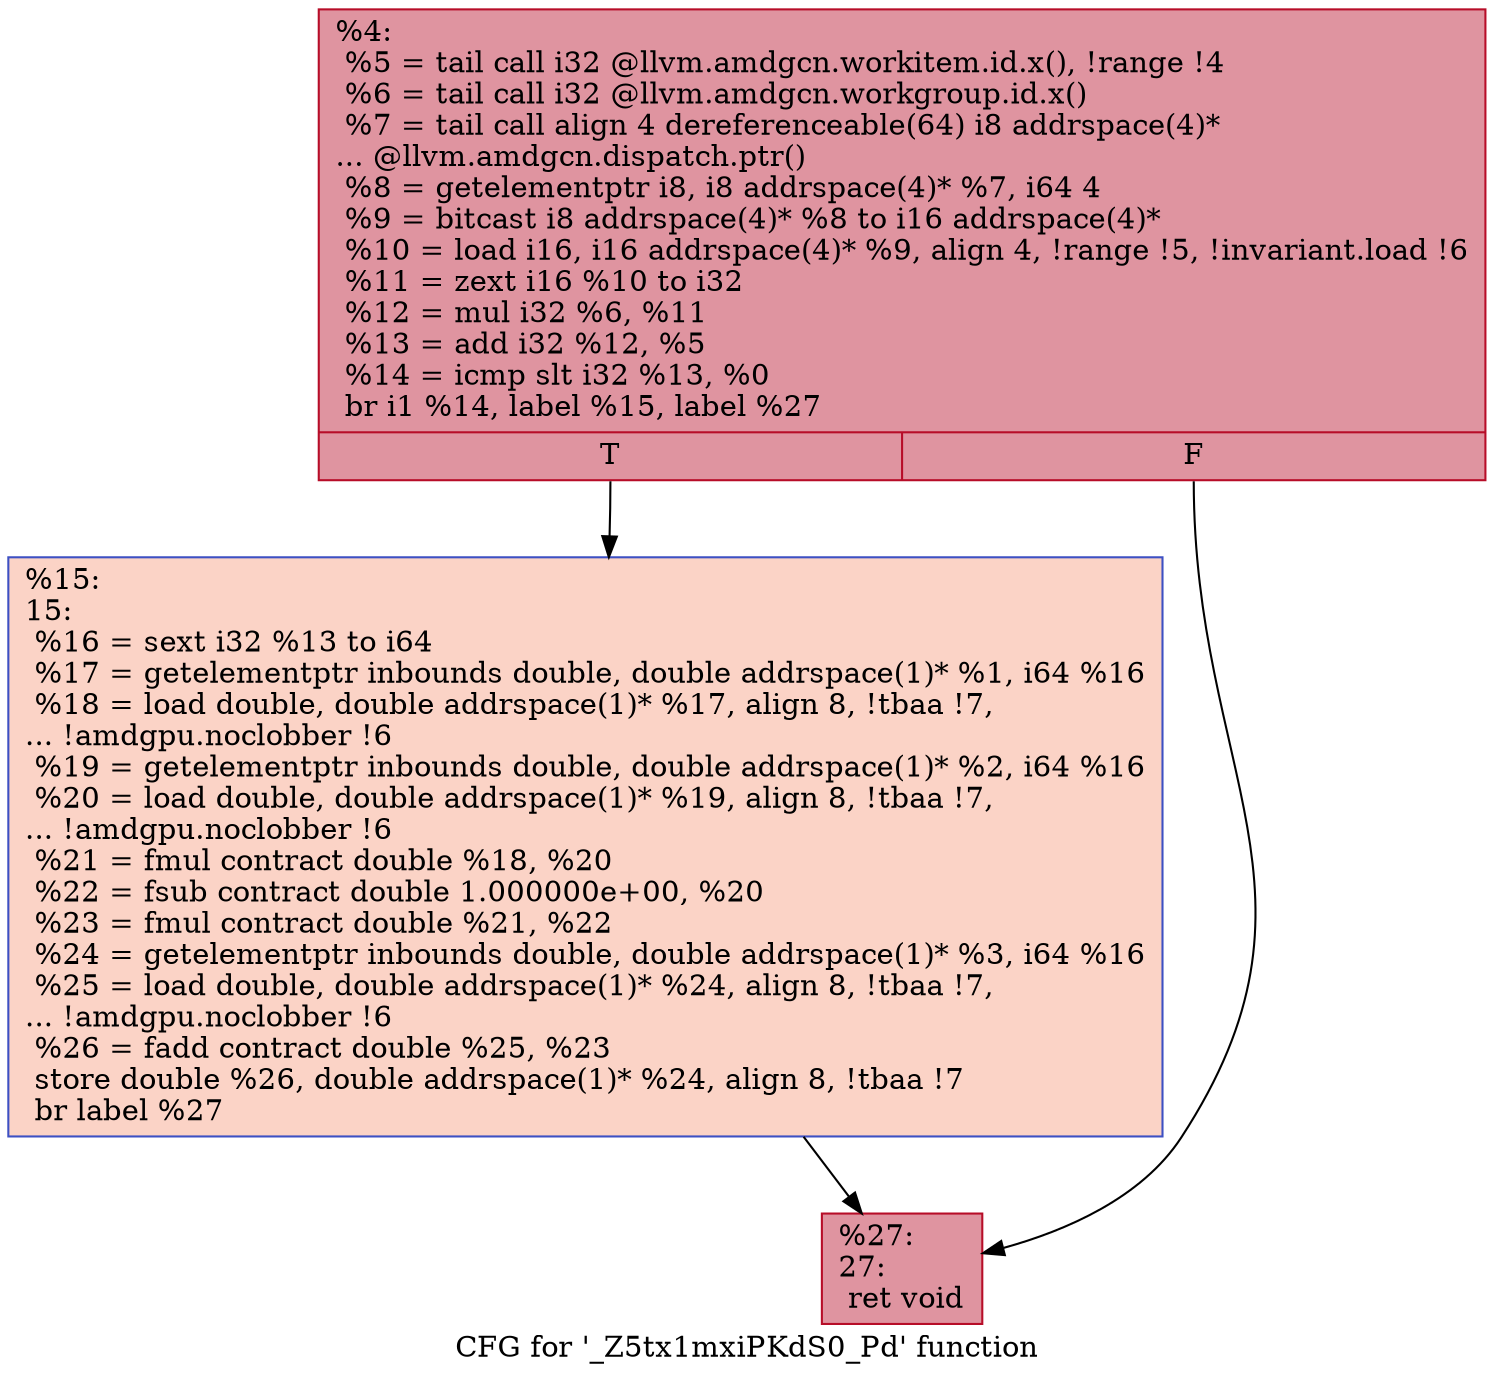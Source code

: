 digraph "CFG for '_Z5tx1mxiPKdS0_Pd' function" {
	label="CFG for '_Z5tx1mxiPKdS0_Pd' function";

	Node0x4735180 [shape=record,color="#b70d28ff", style=filled, fillcolor="#b70d2870",label="{%4:\l  %5 = tail call i32 @llvm.amdgcn.workitem.id.x(), !range !4\l  %6 = tail call i32 @llvm.amdgcn.workgroup.id.x()\l  %7 = tail call align 4 dereferenceable(64) i8 addrspace(4)*\l... @llvm.amdgcn.dispatch.ptr()\l  %8 = getelementptr i8, i8 addrspace(4)* %7, i64 4\l  %9 = bitcast i8 addrspace(4)* %8 to i16 addrspace(4)*\l  %10 = load i16, i16 addrspace(4)* %9, align 4, !range !5, !invariant.load !6\l  %11 = zext i16 %10 to i32\l  %12 = mul i32 %6, %11\l  %13 = add i32 %12, %5\l  %14 = icmp slt i32 %13, %0\l  br i1 %14, label %15, label %27\l|{<s0>T|<s1>F}}"];
	Node0x4735180:s0 -> Node0x47351d0;
	Node0x4735180:s1 -> Node0x4737110;
	Node0x47351d0 [shape=record,color="#3d50c3ff", style=filled, fillcolor="#f59c7d70",label="{%15:\l15:                                               \l  %16 = sext i32 %13 to i64\l  %17 = getelementptr inbounds double, double addrspace(1)* %1, i64 %16\l  %18 = load double, double addrspace(1)* %17, align 8, !tbaa !7,\l... !amdgpu.noclobber !6\l  %19 = getelementptr inbounds double, double addrspace(1)* %2, i64 %16\l  %20 = load double, double addrspace(1)* %19, align 8, !tbaa !7,\l... !amdgpu.noclobber !6\l  %21 = fmul contract double %18, %20\l  %22 = fsub contract double 1.000000e+00, %20\l  %23 = fmul contract double %21, %22\l  %24 = getelementptr inbounds double, double addrspace(1)* %3, i64 %16\l  %25 = load double, double addrspace(1)* %24, align 8, !tbaa !7,\l... !amdgpu.noclobber !6\l  %26 = fadd contract double %25, %23\l  store double %26, double addrspace(1)* %24, align 8, !tbaa !7\l  br label %27\l}"];
	Node0x47351d0 -> Node0x4737110;
	Node0x4737110 [shape=record,color="#b70d28ff", style=filled, fillcolor="#b70d2870",label="{%27:\l27:                                               \l  ret void\l}"];
}
